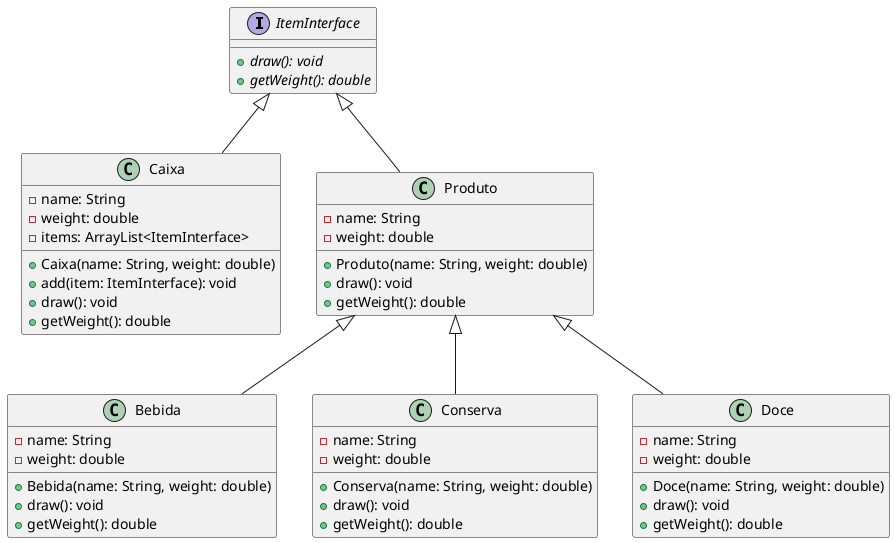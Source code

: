 @startuml

interface ItemInterface {
    {abstract} + draw(): void
    {abstract} + getWeight(): double
}

class Caixa {
    - name: String
    - weight: double
    - items: ArrayList<ItemInterface>
    + Caixa(name: String, weight: double)
    + add(item: ItemInterface): void
    + draw(): void
    + getWeight(): double
}

class Produto {
    - name: String
    - weight: double
    + Produto(name: String, weight: double)
    + draw(): void
    + getWeight(): double
}

class Bebida {
    - name: String
    - weight: double
    + Bebida(name: String, weight: double)
    + draw(): void
    + getWeight(): double
}

class Conserva {
    - name: String
    - weight: double
    + Conserva(name: String, weight: double)
    + draw(): void
    + getWeight(): double
}

class Doce {
    - name: String
    - weight: double
    + Doce(name: String, weight: double)
    + draw(): void
    + getWeight(): double
}

Produto <|-- Bebida
Produto <|-- Conserva
Produto <|-- Doce

ItemInterface <|-- Caixa
ItemInterface <|-- Produto

@enduml
